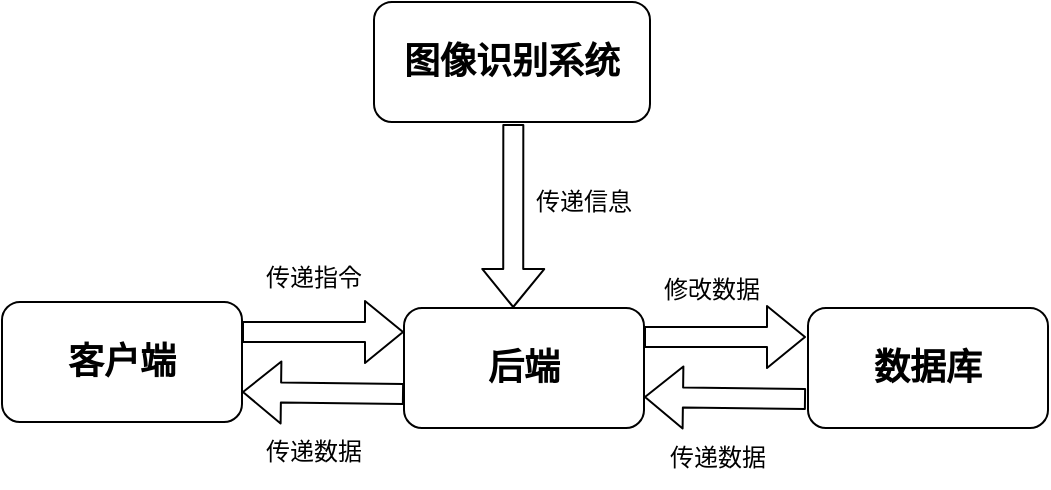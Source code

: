 <mxfile>
    <diagram id="xl0O6oqY9PpzHcYV7opJ" name="第 1 页">
        <mxGraphModel dx="1003" dy="425" grid="0" gridSize="10" guides="1" tooltips="1" connect="1" arrows="1" fold="1" page="1" pageScale="1" pageWidth="827" pageHeight="1169" math="0" shadow="0">
            <root>
                <mxCell id="0"/>
                <mxCell id="1" parent="0"/>
                <mxCell id="17" value="&lt;b style=&quot;border-color: var(--border-color); font-size: 18px;&quot;&gt;客户端&lt;/b&gt;" style="rounded=1;whiteSpace=wrap;html=1;" vertex="1" parent="1">
                    <mxGeometry x="156" y="556" width="120" height="60" as="geometry"/>
                </mxCell>
                <mxCell id="18" value="&lt;b style=&quot;border-color: var(--border-color); font-size: 18px;&quot;&gt;图像识别系统&lt;/b&gt;" style="rounded=1;whiteSpace=wrap;html=1;" vertex="1" parent="1">
                    <mxGeometry x="342" y="406" width="138" height="60" as="geometry"/>
                </mxCell>
                <mxCell id="19" value="&lt;b style=&quot;border-color: var(--border-color); font-size: 18px;&quot;&gt;后端&lt;/b&gt;" style="rounded=1;whiteSpace=wrap;html=1;" vertex="1" parent="1">
                    <mxGeometry x="357" y="559" width="120" height="60" as="geometry"/>
                </mxCell>
                <mxCell id="20" value="&lt;b style=&quot;border-color: var(--border-color); font-size: 18px;&quot;&gt;数据库&lt;/b&gt;" style="rounded=1;whiteSpace=wrap;html=1;" vertex="1" parent="1">
                    <mxGeometry x="559" y="559" width="120" height="60" as="geometry"/>
                </mxCell>
                <mxCell id="22" value="" style="edgeStyle=none;shape=flexArrow;html=1;entryX=0.455;entryY=0;entryDx=0;entryDy=0;entryPerimeter=0;" edge="1" parent="1" target="19">
                    <mxGeometry relative="1" as="geometry">
                        <mxPoint x="411.66" y="540" as="targetPoint"/>
                        <mxPoint x="411.66" y="467" as="sourcePoint"/>
                    </mxGeometry>
                </mxCell>
                <mxCell id="24" value="" style="edgeStyle=none;shape=flexArrow;html=1;entryX=1;entryY=0.75;entryDx=0;entryDy=0;" edge="1" parent="1" target="17">
                    <mxGeometry relative="1" as="geometry">
                        <mxPoint x="290" y="602" as="targetPoint"/>
                        <mxPoint x="357" y="602" as="sourcePoint"/>
                    </mxGeometry>
                </mxCell>
                <mxCell id="25" value="" style="edgeStyle=none;shape=flexArrow;html=1;entryX=0;entryY=0.2;entryDx=0;entryDy=0;entryPerimeter=0;" edge="1" parent="1" target="19">
                    <mxGeometry relative="1" as="geometry">
                        <mxPoint x="354" y="571" as="targetPoint"/>
                        <mxPoint x="276" y="571" as="sourcePoint"/>
                    </mxGeometry>
                </mxCell>
                <mxCell id="26" value="" style="edgeStyle=none;shape=flexArrow;html=1;entryX=1;entryY=0.75;entryDx=0;entryDy=0;" edge="1" parent="1">
                    <mxGeometry relative="1" as="geometry">
                        <mxPoint x="477" y="603.5" as="targetPoint"/>
                        <mxPoint x="558" y="604.5" as="sourcePoint"/>
                    </mxGeometry>
                </mxCell>
                <mxCell id="27" value="" style="edgeStyle=none;shape=flexArrow;html=1;entryX=0;entryY=0.2;entryDx=0;entryDy=0;entryPerimeter=0;" edge="1" parent="1">
                    <mxGeometry relative="1" as="geometry">
                        <mxPoint x="558" y="573.5" as="targetPoint"/>
                        <mxPoint x="477" y="573.5" as="sourcePoint"/>
                    </mxGeometry>
                </mxCell>
                <mxCell id="28" value="传递信息" style="text;strokeColor=none;align=center;fillColor=none;html=1;verticalAlign=middle;whiteSpace=wrap;rounded=0;" vertex="1" parent="1">
                    <mxGeometry x="417" y="491" width="60" height="30" as="geometry"/>
                </mxCell>
                <mxCell id="29" value="修改数据" style="text;strokeColor=none;align=center;fillColor=none;html=1;verticalAlign=middle;whiteSpace=wrap;rounded=0;" vertex="1" parent="1">
                    <mxGeometry x="481" y="535" width="60" height="30" as="geometry"/>
                </mxCell>
                <mxCell id="31" value="传递数据" style="text;strokeColor=none;align=center;fillColor=none;html=1;verticalAlign=middle;whiteSpace=wrap;rounded=0;" vertex="1" parent="1">
                    <mxGeometry x="484" y="619" width="60" height="30" as="geometry"/>
                </mxCell>
                <mxCell id="32" value="传递指令" style="text;strokeColor=none;align=center;fillColor=none;html=1;verticalAlign=middle;whiteSpace=wrap;rounded=0;" vertex="1" parent="1">
                    <mxGeometry x="282" y="529" width="60" height="30" as="geometry"/>
                </mxCell>
                <mxCell id="33" value="传递数据" style="text;strokeColor=none;align=center;fillColor=none;html=1;verticalAlign=middle;whiteSpace=wrap;rounded=0;" vertex="1" parent="1">
                    <mxGeometry x="282" y="616" width="60" height="30" as="geometry"/>
                </mxCell>
            </root>
        </mxGraphModel>
    </diagram>
</mxfile>